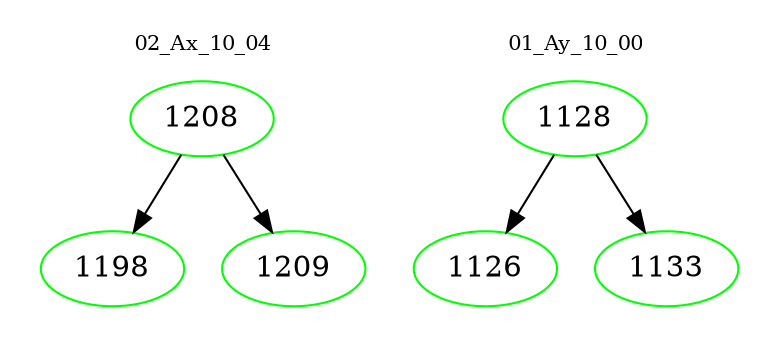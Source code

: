 digraph{
subgraph cluster_0 {
color = white
label = "02_Ax_10_04";
fontsize=10;
T0_1208 [label="1208", color="green"]
T0_1208 -> T0_1198 [color="black"]
T0_1198 [label="1198", color="green"]
T0_1208 -> T0_1209 [color="black"]
T0_1209 [label="1209", color="green"]
}
subgraph cluster_1 {
color = white
label = "01_Ay_10_00";
fontsize=10;
T1_1128 [label="1128", color="green"]
T1_1128 -> T1_1126 [color="black"]
T1_1126 [label="1126", color="green"]
T1_1128 -> T1_1133 [color="black"]
T1_1133 [label="1133", color="green"]
}
}
